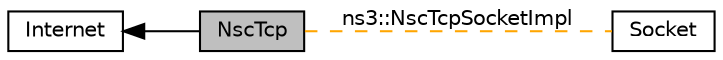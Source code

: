 digraph "NscTcp"
{
  edge [fontname="Helvetica",fontsize="10",labelfontname="Helvetica",labelfontsize="10"];
  node [fontname="Helvetica",fontsize="10",shape=record];
  rankdir=LR;
  Node2 [label="Socket",height=0.2,width=0.4,color="black", fillcolor="white", style="filled",URL="$d9/ded/group__socket.html"];
  Node0 [label="NscTcp",height=0.2,width=0.4,color="black", fillcolor="grey75", style="filled", fontcolor="black"];
  Node1 [label="Internet",height=0.2,width=0.4,color="black", fillcolor="white", style="filled",URL="$d2/d8e/group__internet.html"];
  Node1->Node0 [shape=plaintext, dir="back", style="solid"];
  Node0->Node2 [shape=plaintext, label="ns3::NscTcpSocketImpl", color="orange", dir="none", style="dashed"];
}
